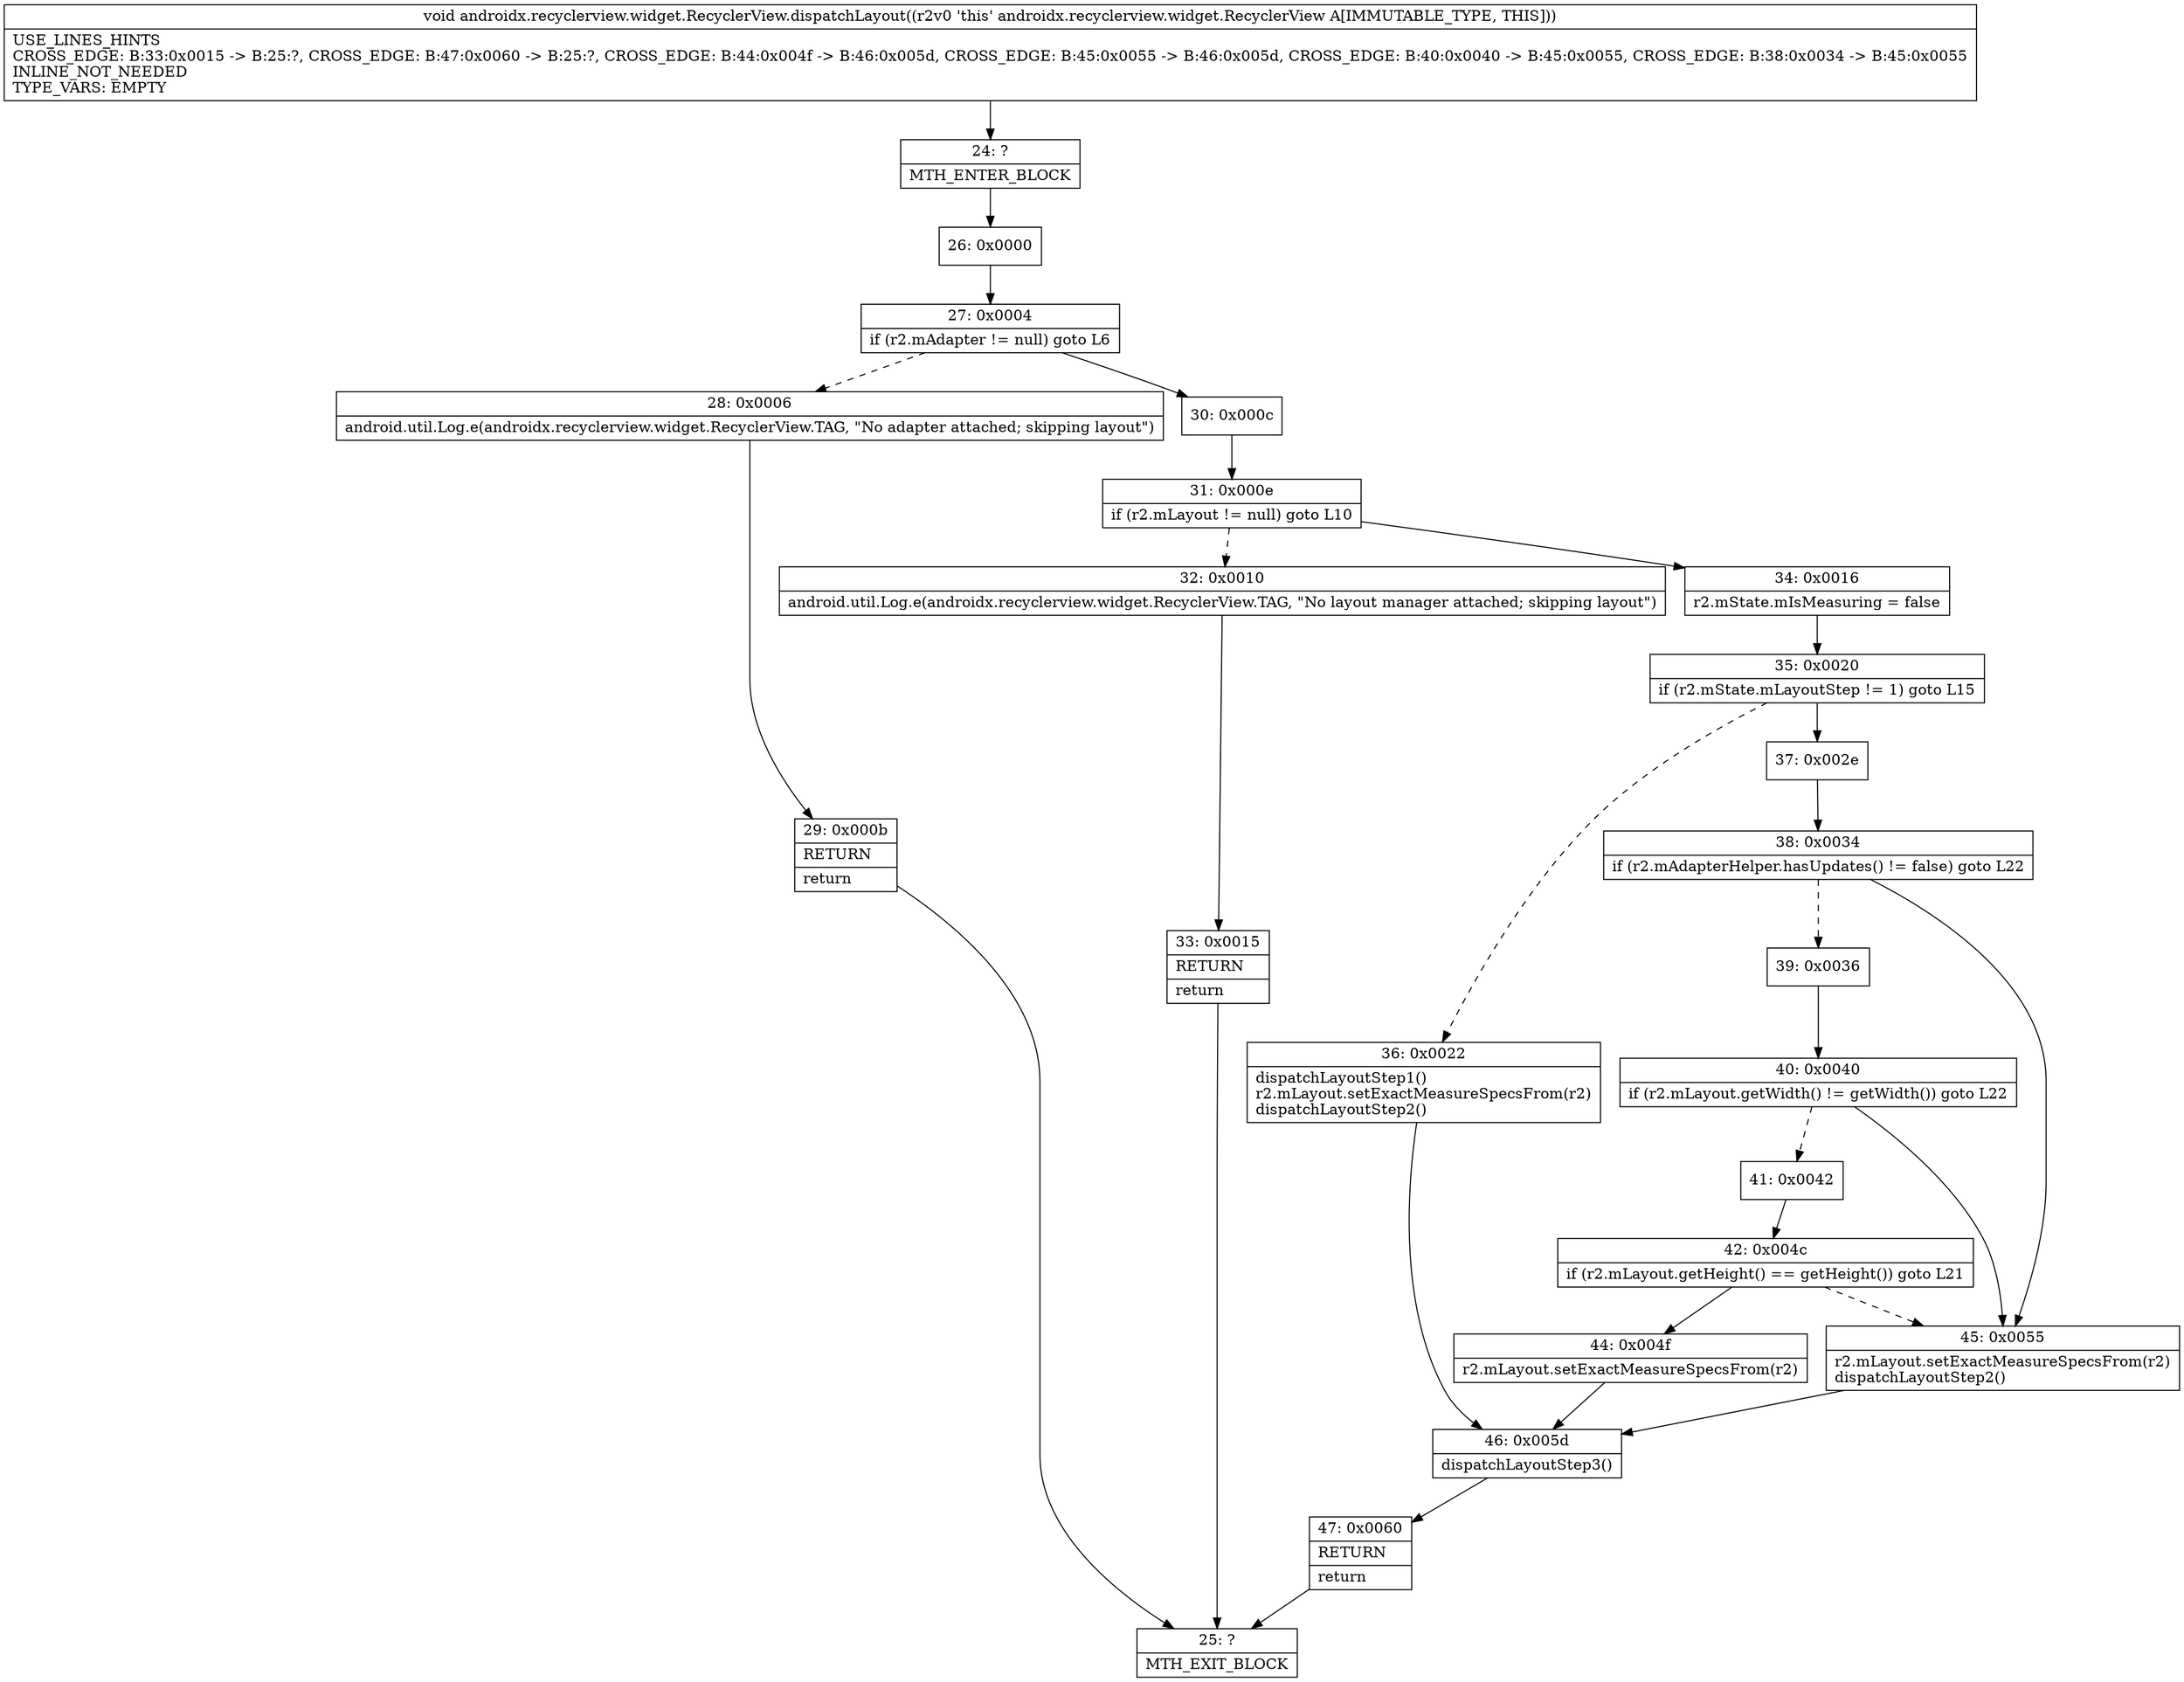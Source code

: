 digraph "CFG forandroidx.recyclerview.widget.RecyclerView.dispatchLayout()V" {
Node_24 [shape=record,label="{24\:\ ?|MTH_ENTER_BLOCK\l}"];
Node_26 [shape=record,label="{26\:\ 0x0000}"];
Node_27 [shape=record,label="{27\:\ 0x0004|if (r2.mAdapter != null) goto L6\l}"];
Node_28 [shape=record,label="{28\:\ 0x0006|android.util.Log.e(androidx.recyclerview.widget.RecyclerView.TAG, \"No adapter attached; skipping layout\")\l}"];
Node_29 [shape=record,label="{29\:\ 0x000b|RETURN\l|return\l}"];
Node_25 [shape=record,label="{25\:\ ?|MTH_EXIT_BLOCK\l}"];
Node_30 [shape=record,label="{30\:\ 0x000c}"];
Node_31 [shape=record,label="{31\:\ 0x000e|if (r2.mLayout != null) goto L10\l}"];
Node_32 [shape=record,label="{32\:\ 0x0010|android.util.Log.e(androidx.recyclerview.widget.RecyclerView.TAG, \"No layout manager attached; skipping layout\")\l}"];
Node_33 [shape=record,label="{33\:\ 0x0015|RETURN\l|return\l}"];
Node_34 [shape=record,label="{34\:\ 0x0016|r2.mState.mIsMeasuring = false\l}"];
Node_35 [shape=record,label="{35\:\ 0x0020|if (r2.mState.mLayoutStep != 1) goto L15\l}"];
Node_36 [shape=record,label="{36\:\ 0x0022|dispatchLayoutStep1()\lr2.mLayout.setExactMeasureSpecsFrom(r2)\ldispatchLayoutStep2()\l}"];
Node_46 [shape=record,label="{46\:\ 0x005d|dispatchLayoutStep3()\l}"];
Node_47 [shape=record,label="{47\:\ 0x0060|RETURN\l|return\l}"];
Node_37 [shape=record,label="{37\:\ 0x002e}"];
Node_38 [shape=record,label="{38\:\ 0x0034|if (r2.mAdapterHelper.hasUpdates() != false) goto L22\l}"];
Node_39 [shape=record,label="{39\:\ 0x0036}"];
Node_40 [shape=record,label="{40\:\ 0x0040|if (r2.mLayout.getWidth() != getWidth()) goto L22\l}"];
Node_41 [shape=record,label="{41\:\ 0x0042}"];
Node_42 [shape=record,label="{42\:\ 0x004c|if (r2.mLayout.getHeight() == getHeight()) goto L21\l}"];
Node_44 [shape=record,label="{44\:\ 0x004f|r2.mLayout.setExactMeasureSpecsFrom(r2)\l}"];
Node_45 [shape=record,label="{45\:\ 0x0055|r2.mLayout.setExactMeasureSpecsFrom(r2)\ldispatchLayoutStep2()\l}"];
MethodNode[shape=record,label="{void androidx.recyclerview.widget.RecyclerView.dispatchLayout((r2v0 'this' androidx.recyclerview.widget.RecyclerView A[IMMUTABLE_TYPE, THIS]))  | USE_LINES_HINTS\lCROSS_EDGE: B:33:0x0015 \-\> B:25:?, CROSS_EDGE: B:47:0x0060 \-\> B:25:?, CROSS_EDGE: B:44:0x004f \-\> B:46:0x005d, CROSS_EDGE: B:45:0x0055 \-\> B:46:0x005d, CROSS_EDGE: B:40:0x0040 \-\> B:45:0x0055, CROSS_EDGE: B:38:0x0034 \-\> B:45:0x0055\lINLINE_NOT_NEEDED\lTYPE_VARS: EMPTY\l}"];
MethodNode -> Node_24;Node_24 -> Node_26;
Node_26 -> Node_27;
Node_27 -> Node_28[style=dashed];
Node_27 -> Node_30;
Node_28 -> Node_29;
Node_29 -> Node_25;
Node_30 -> Node_31;
Node_31 -> Node_32[style=dashed];
Node_31 -> Node_34;
Node_32 -> Node_33;
Node_33 -> Node_25;
Node_34 -> Node_35;
Node_35 -> Node_36[style=dashed];
Node_35 -> Node_37;
Node_36 -> Node_46;
Node_46 -> Node_47;
Node_47 -> Node_25;
Node_37 -> Node_38;
Node_38 -> Node_39[style=dashed];
Node_38 -> Node_45;
Node_39 -> Node_40;
Node_40 -> Node_41[style=dashed];
Node_40 -> Node_45;
Node_41 -> Node_42;
Node_42 -> Node_44;
Node_42 -> Node_45[style=dashed];
Node_44 -> Node_46;
Node_45 -> Node_46;
}

